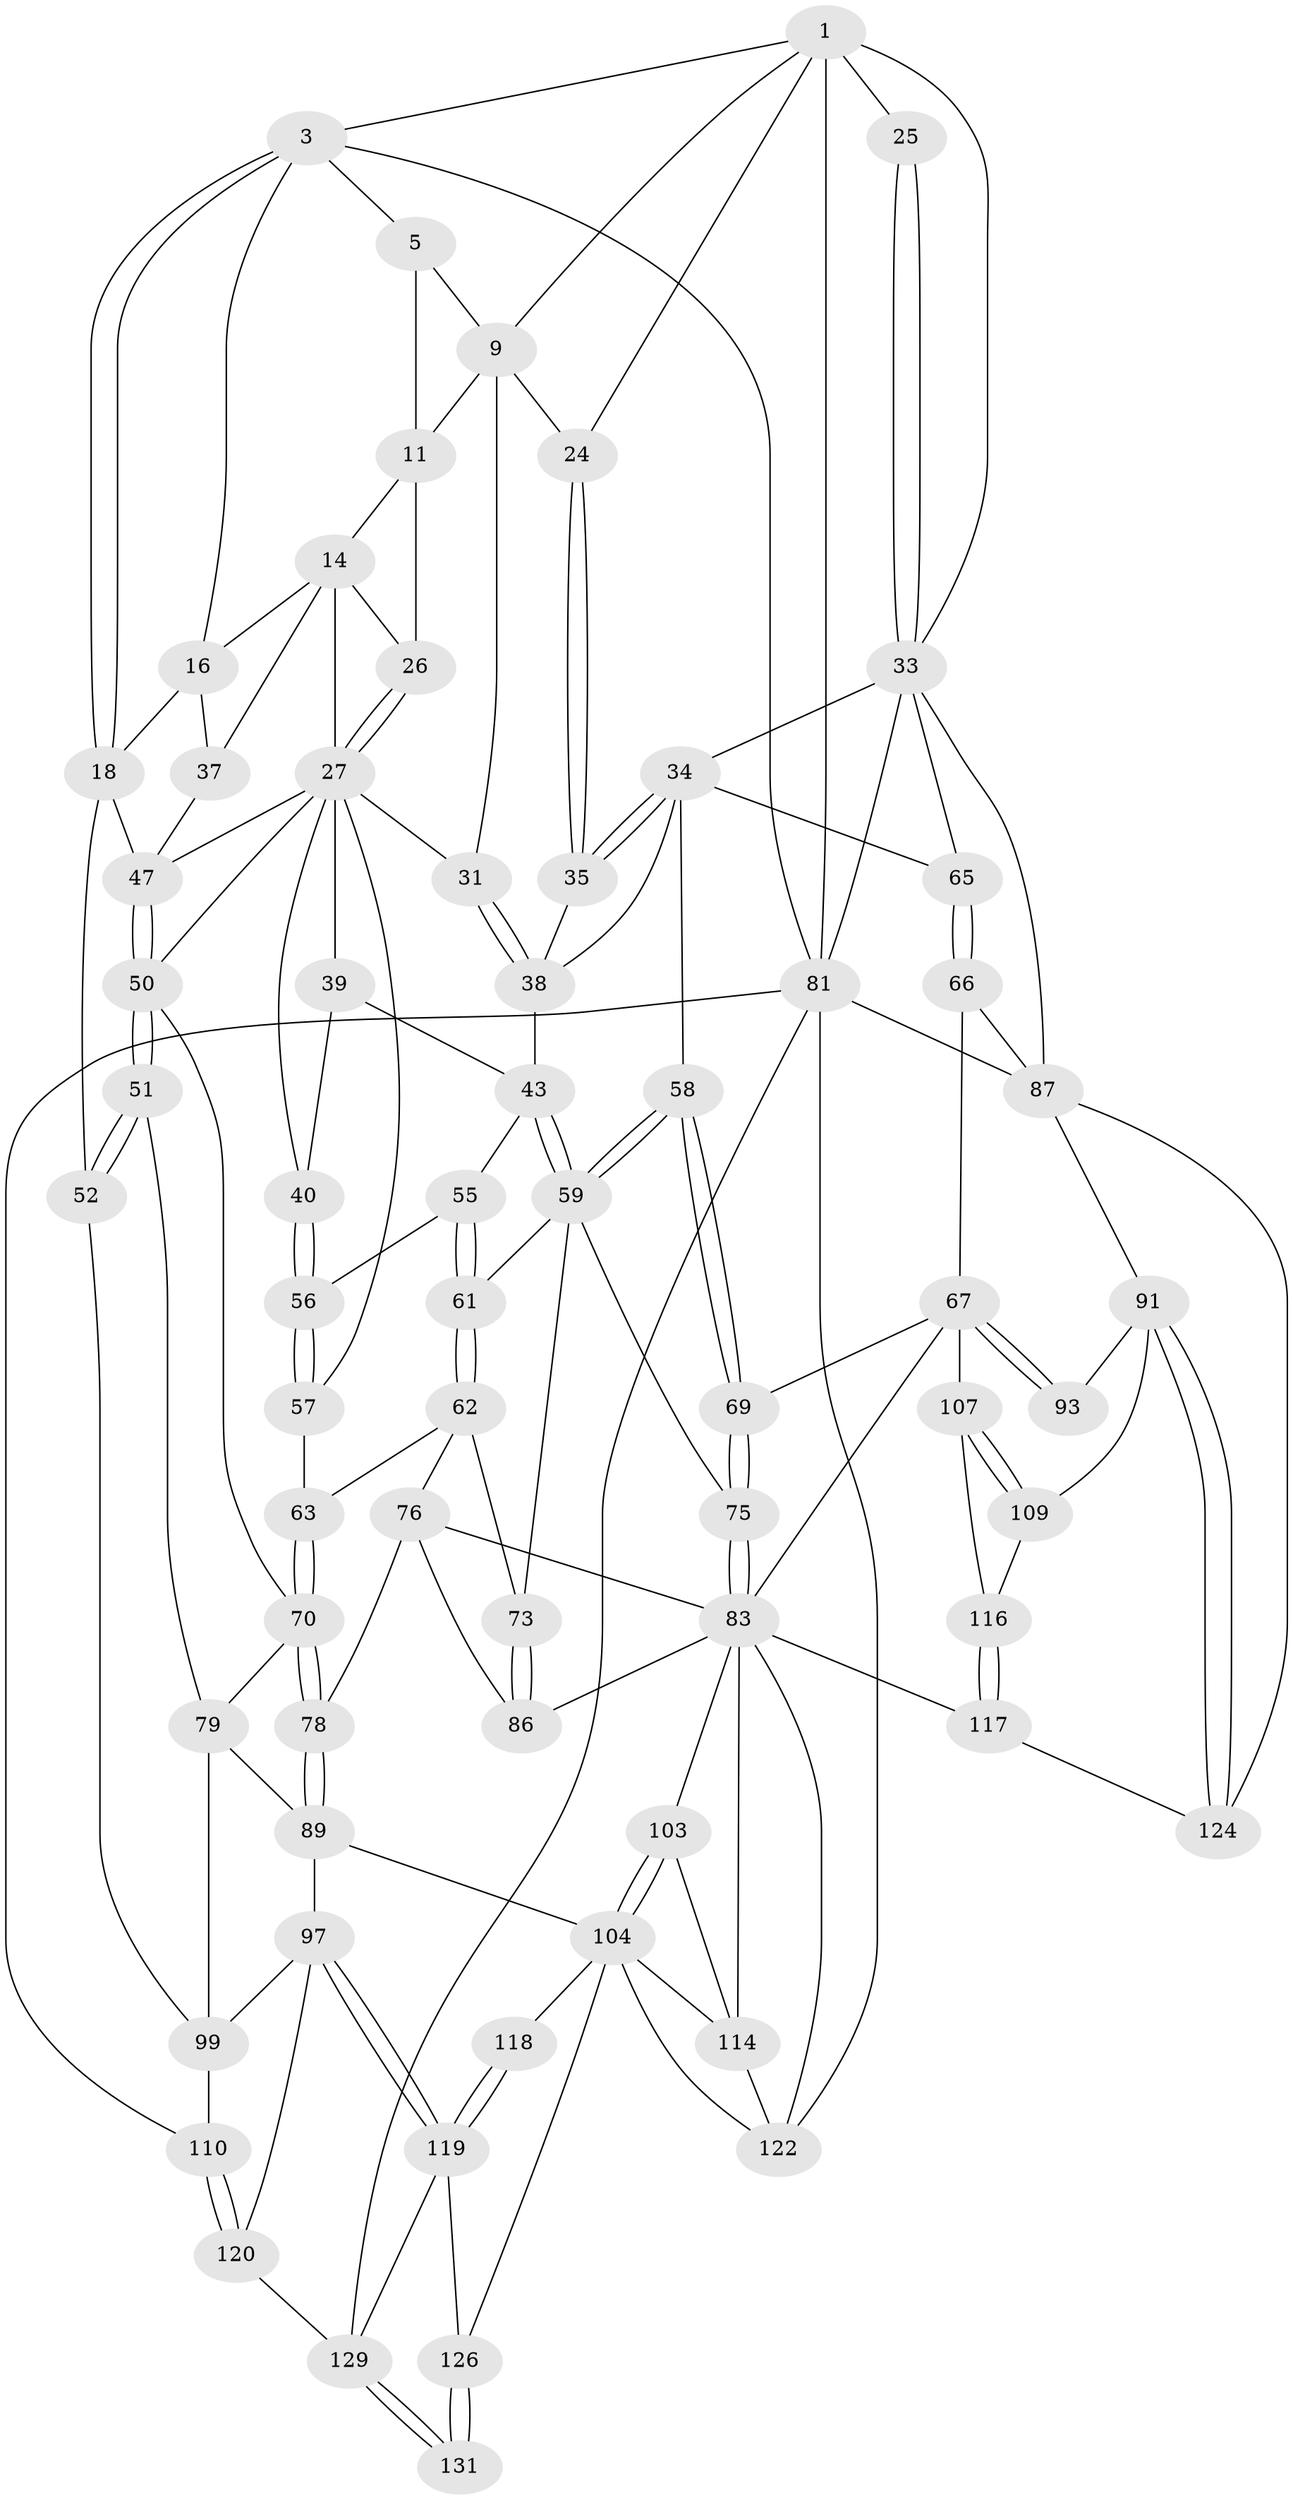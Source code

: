 // original degree distribution, {3: 0.022058823529411766, 6: 0.21323529411764705, 4: 0.21323529411764705, 5: 0.5514705882352942}
// Generated by graph-tools (version 1.1) at 2025/17/03/09/25 04:17:08]
// undirected, 68 vertices, 161 edges
graph export_dot {
graph [start="1"]
  node [color=gray90,style=filled];
  1 [pos="+0.7534880007595659+0",super="+2+7"];
  3 [pos="+0+0",super="+4"];
  5 [pos="+0.4312527194465687+0",super="+6"];
  9 [pos="+0.6524339372801771+0.0796287837498616",super="+21+10"];
  11 [pos="+0.49005882516022553+0.12158389941573829",super="+12"];
  14 [pos="+0.24648787711723186+0.10208001175839737",super="+15"];
  16 [pos="+0.14490489012855504+0",super="+17"];
  18 [pos="+0+0.2696801169953517",super="+49"];
  24 [pos="+0.6913907416726978+0.20938256824093884"];
  25 [pos="+0.79311576173657+0.16769542807366017"];
  26 [pos="+0.35404569438618266+0.17143133032685595"];
  27 [pos="+0.35355663993388486+0.20505306819427074",super="+32+28"];
  31 [pos="+0.5044104344483249+0.1998453944419715"];
  33 [pos="+0.8225922045618036+0.20737982367872115",super="+36"];
  34 [pos="+0.7382036950100933+0.3542469076546854",super="+45"];
  35 [pos="+0.68840348882375+0.22987284777876013"];
  37 [pos="+0+0.2080928291460549"];
  38 [pos="+0.5499052993666412+0.24897093054137925",super="+42"];
  39 [pos="+0.4401729223213634+0.2808839742245321"];
  40 [pos="+0.3697135931359142+0.31772175961543747"];
  43 [pos="+0.5568673920058597+0.381058589449696",super="+44"];
  47 [pos="+0.14129891920996404+0.3392134317170521",super="+48"];
  50 [pos="+0.16234456320695473+0.4361137701762964",super="+54"];
  51 [pos="+0+0.489725817627373"];
  52 [pos="+0+0.46139001541600183"];
  55 [pos="+0.49959341103730526+0.4042721922357341"];
  56 [pos="+0.44661146389404655+0.397842954956719"];
  57 [pos="+0.36836105298774396+0.45796596031411646"];
  58 [pos="+0.6323613470811399+0.5143002501673528"];
  59 [pos="+0.5783416847022671+0.4520201019267822",super="+60"];
  61 [pos="+0.4865706525514208+0.46520129518068254"];
  62 [pos="+0.4525131647770706+0.4994946621187578",super="+74"];
  63 [pos="+0.4458981863356783+0.4970323869237668"];
  65 [pos="+0.8612883357564958+0.4361070492340239"];
  66 [pos="+0.8422001609391799+0.5048716066473967"];
  67 [pos="+0.8152509338294327+0.5385115746153629",super="+68"];
  69 [pos="+0.6350399106430737+0.5572964856787034"];
  70 [pos="+0.32407483501480955+0.5614828765518007",super="+71"];
  73 [pos="+0.5150380620817003+0.5695501938078666"];
  75 [pos="+0.6072579274236058+0.5855599181486025"];
  76 [pos="+0.42658373354581963+0.5996880656129557",super="+77"];
  78 [pos="+0.34329395523190315+0.5946393917452503"];
  79 [pos="+0.16576614779426713+0.5874526878583367",super="+80"];
  81 [pos="+1+1",super="+133+111"];
  83 [pos="+0.608131475569124+0.6705273811361452",super="+84"];
  86 [pos="+0.5070731691490032+0.6520593509002425"];
  87 [pos="+1+0.9123060425562899",super="+132+88"];
  89 [pos="+0.2710322463742206+0.6792428297004592",super="+90"];
  91 [pos="+1+0.8273360592533596",super="+92"];
  93 [pos="+0.8750891937783457+0.6835771222202968"];
  97 [pos="+0.14896017299564768+0.7534678600494458",super="+98"];
  99 [pos="+0.09892872853709504+0.718707042829502",super="+102"];
  103 [pos="+0.40045005346977847+0.7488436471861898",super="+115"];
  104 [pos="+0.38955541254544174+0.7657468611426957",super="+105"];
  107 [pos="+0.8248647920493493+0.713236288930063",super="+108"];
  109 [pos="+0.9157109524210874+0.7519211332246518"];
  110 [pos="+0+0.9523495112273291"];
  114 [pos="+0.5456663093586102+0.8592451526256699",super="+121"];
  116 [pos="+0.7435196543133461+0.7604849621708307"];
  117 [pos="+0.7336738343337161+0.812403457420159"];
  118 [pos="+0.3576978744165012+0.7751452511696789"];
  119 [pos="+0.18976815004775144+0.7807036561440639",super="+125"];
  120 [pos="+0.04419592425401481+0.8412472355011843"];
  122 [pos="+0.5209509693702309+1",super="+135"];
  124 [pos="+0.7481985355635016+0.8231961114649132"];
  126 [pos="+0.27195733649032966+0.8416003750520654",super="+127"];
  129 [pos="+0.2309925674529547+0.9397031441657342",super="+130"];
  131 [pos="+0.2838939287004658+0.9254345100346512"];
  1 -- 81;
  1 -- 3;
  1 -- 24;
  1 -- 9;
  1 -- 25 [weight=2];
  1 -- 33;
  3 -- 18;
  3 -- 18;
  3 -- 16;
  3 -- 5;
  3 -- 81;
  5 -- 9;
  5 -- 11;
  9 -- 24;
  9 -- 11 [weight=2];
  9 -- 31;
  11 -- 26;
  11 -- 14;
  14 -- 26;
  14 -- 16;
  14 -- 37;
  14 -- 27;
  16 -- 18;
  16 -- 37;
  18 -- 52;
  18 -- 47;
  24 -- 35;
  24 -- 35;
  25 -- 33;
  25 -- 33;
  26 -- 27;
  26 -- 27;
  27 -- 39;
  27 -- 31;
  27 -- 50;
  27 -- 40;
  27 -- 57;
  27 -- 47;
  31 -- 38;
  31 -- 38;
  33 -- 34;
  33 -- 81;
  33 -- 65;
  33 -- 87;
  34 -- 35;
  34 -- 35;
  34 -- 65;
  34 -- 58;
  34 -- 38;
  35 -- 38;
  37 -- 47;
  38 -- 43;
  39 -- 40;
  39 -- 43;
  40 -- 56;
  40 -- 56;
  43 -- 59;
  43 -- 59;
  43 -- 55;
  47 -- 50;
  47 -- 50;
  50 -- 51;
  50 -- 51;
  50 -- 70;
  51 -- 52;
  51 -- 52;
  51 -- 79;
  52 -- 99;
  55 -- 56;
  55 -- 61;
  55 -- 61;
  56 -- 57;
  56 -- 57;
  57 -- 63;
  58 -- 59;
  58 -- 59;
  58 -- 69;
  58 -- 69;
  59 -- 73;
  59 -- 75;
  59 -- 61;
  61 -- 62;
  61 -- 62;
  62 -- 63;
  62 -- 73;
  62 -- 76;
  63 -- 70;
  63 -- 70;
  65 -- 66;
  65 -- 66;
  66 -- 67;
  66 -- 87;
  67 -- 93 [weight=2];
  67 -- 93;
  67 -- 83;
  67 -- 69;
  67 -- 107 [weight=2];
  69 -- 75;
  69 -- 75;
  70 -- 78;
  70 -- 78;
  70 -- 79;
  73 -- 86;
  73 -- 86;
  75 -- 83;
  75 -- 83;
  76 -- 86;
  76 -- 78;
  76 -- 83;
  78 -- 89;
  78 -- 89;
  79 -- 89;
  79 -- 99;
  81 -- 122;
  81 -- 87;
  81 -- 110;
  81 -- 129;
  83 -- 114;
  83 -- 117;
  83 -- 86;
  83 -- 103 [weight=2];
  83 -- 122;
  87 -- 124;
  87 -- 91;
  89 -- 97;
  89 -- 104;
  91 -- 124;
  91 -- 124;
  91 -- 93;
  91 -- 109;
  97 -- 119;
  97 -- 119;
  97 -- 120;
  97 -- 99;
  99 -- 110;
  103 -- 104;
  103 -- 104;
  103 -- 114;
  104 -- 114;
  104 -- 118;
  104 -- 122;
  104 -- 126;
  107 -- 109;
  107 -- 109;
  107 -- 116;
  109 -- 116;
  110 -- 120;
  110 -- 120;
  114 -- 122;
  116 -- 117;
  116 -- 117;
  117 -- 124;
  118 -- 119;
  118 -- 119;
  119 -- 129;
  119 -- 126;
  120 -- 129;
  126 -- 131 [weight=2];
  126 -- 131;
  129 -- 131;
  129 -- 131;
}
